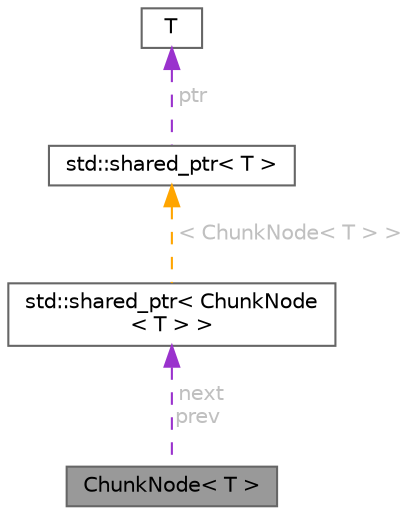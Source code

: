 digraph "ChunkNode&lt; T &gt;"
{
 // LATEX_PDF_SIZE
  bgcolor="transparent";
  edge [fontname=Helvetica,fontsize=10,labelfontname=Helvetica,labelfontsize=10];
  node [fontname=Helvetica,fontsize=10,shape=box,height=0.2,width=0.4];
  Node1 [id="Node000001",label="ChunkNode\< T \>",height=0.2,width=0.4,color="gray40", fillcolor="grey60", style="filled", fontcolor="black",tooltip=" "];
  Node2 -> Node1 [id="edge1_Node000001_Node000002",dir="back",color="darkorchid3",style="dashed",tooltip=" ",label=" next\nprev",fontcolor="grey" ];
  Node2 [id="Node000002",label="std::shared_ptr\< ChunkNode\l\< T \> \>",height=0.2,width=0.4,color="gray40", fillcolor="white", style="filled",tooltip=" "];
  Node3 -> Node2 [id="edge2_Node000002_Node000003",dir="back",color="orange",style="dashed",tooltip=" ",label=" \< ChunkNode\< T \> \>",fontcolor="grey" ];
  Node3 [id="Node000003",label="std::shared_ptr\< T \>",height=0.2,width=0.4,color="gray40", fillcolor="white", style="filled",tooltip=" "];
  Node4 -> Node3 [id="edge3_Node000003_Node000004",dir="back",color="darkorchid3",style="dashed",tooltip=" ",label=" ptr",fontcolor="grey" ];
  Node4 [id="Node000004",label="T",height=0.2,width=0.4,color="gray40", fillcolor="white", style="filled",tooltip=" "];
}
